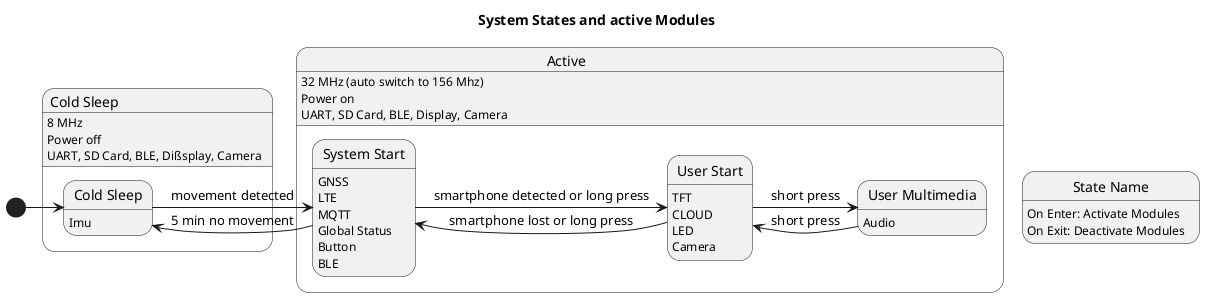 @startuml

title System States and active Modules

state "State Name" as StateName
StateName : On Enter: Activate Modules
StateName : On Exit: Deactivate Modules

state "Cold Sleep" as DeviceColdSleep {
  state "Cold Sleep" as ApplicationColdSleep
}

state "Active" as DeviceActive {
  state "User Start" as ApplicationUserStart
  state "User Multimedia" as ApplicationUserMultimedia
  state "System Start" as ApplicationSystemStart
}

DeviceColdSleep : 8 MHz
DeviceColdSleep : Power off 
DeviceColdSleep : UART, SD Card, BLE, Dißsplay, Camera

DeviceActive : 32 MHz (auto switch to 156 Mhz)
DeviceActive : Power on 
DeviceActive : UART, SD Card, BLE, Display, Camera

[*] -> ApplicationColdSleep
ApplicationColdSleep -right-> ApplicationSystemStart : movement detected
ApplicationSystemStart -right-> ApplicationUserStart : smartphone detected or long press
ApplicationUserStart -right-> ApplicationUserMultimedia : short press
ApplicationUserMultimedia -left-> ApplicationUserStart : short press
ApplicationUserStart -left-> ApplicationSystemStart : smartphone lost or long press
ApplicationSystemStart -left-> ApplicationColdSleep : 5 min no movement

ApplicationColdSleep : Imu
ApplicationSystemStart : GNSS
ApplicationSystemStart : LTE
ApplicationSystemStart : MQTT
ApplicationSystemStart : Global Status
ApplicationSystemStart : Button
ApplicationSystemStart : BLE

ApplicationUserStart : TFT
ApplicationUserStart : CLOUD
ApplicationUserStart : LED
ApplicationUserStart : Camera

ApplicationUserMultimedia : Audio

@enduml
